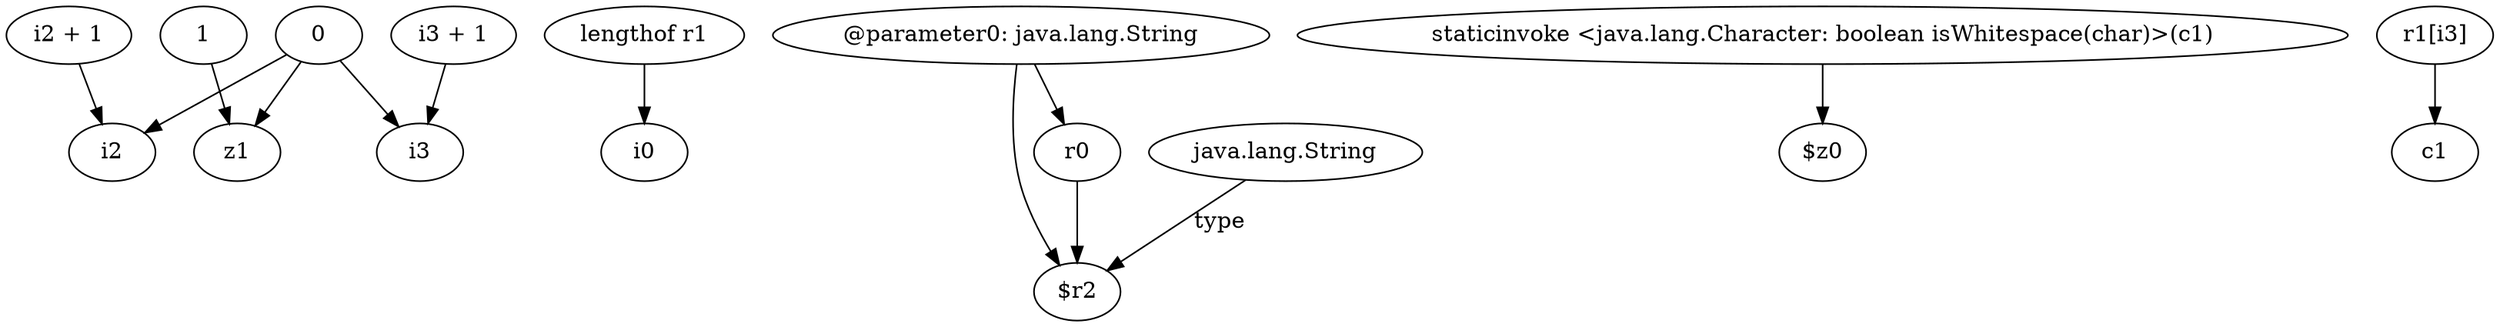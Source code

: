 digraph g {
0[label="i2 + 1"]
1[label="i2"]
0->1[label=""]
2[label="lengthof r1"]
3[label="i0"]
2->3[label=""]
4[label="@parameter0: java.lang.String"]
5[label="$r2"]
4->5[label=""]
6[label="staticinvoke <java.lang.Character: boolean isWhitespace(char)>(c1)"]
7[label="$z0"]
6->7[label=""]
8[label="r0"]
8->5[label=""]
9[label="0"]
10[label="i3"]
9->10[label=""]
11[label="java.lang.String"]
11->5[label="type"]
12[label="z1"]
9->12[label=""]
4->8[label=""]
13[label="1"]
13->12[label=""]
9->1[label=""]
14[label="i3 + 1"]
14->10[label=""]
15[label="r1[i3]"]
16[label="c1"]
15->16[label=""]
}